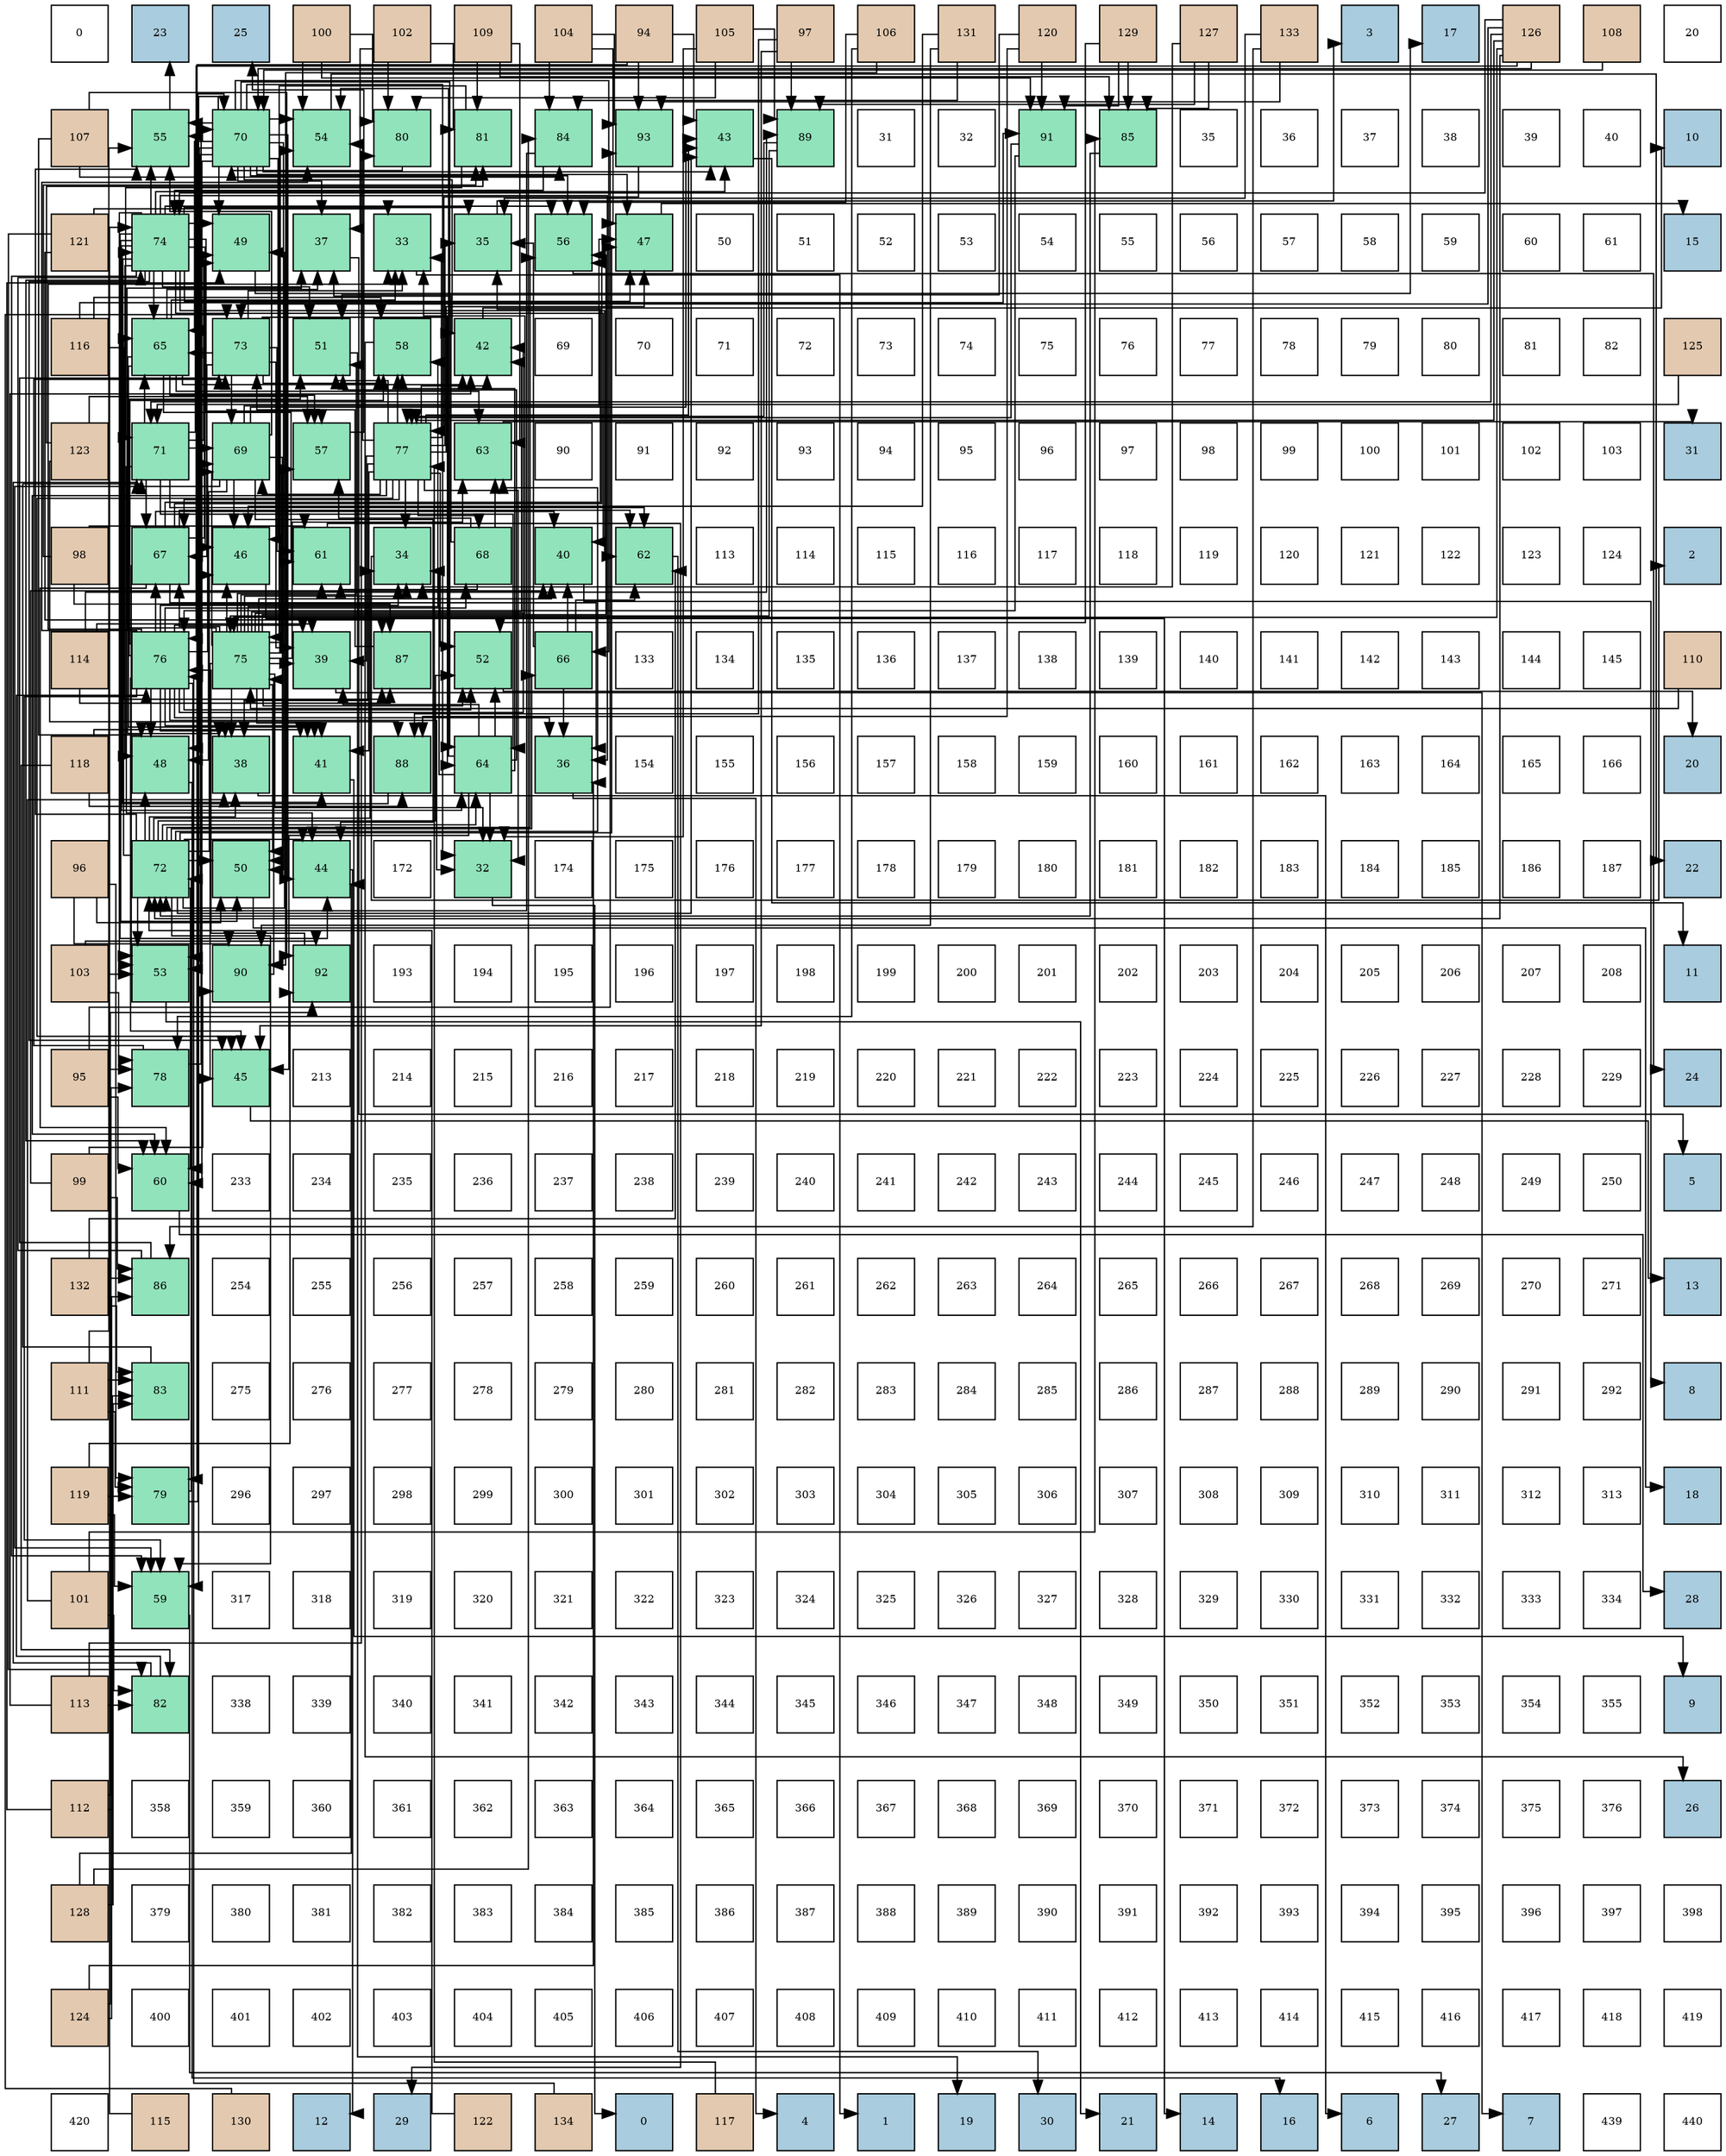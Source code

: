 digraph layout{
 rankdir=TB;
 splines=ortho;
 node [style=filled shape=square fixedsize=true width=0.6];
0[label="0", fontsize=8, fillcolor="#ffffff"];
1[label="23", fontsize=8, fillcolor="#a9ccde"];
2[label="25", fontsize=8, fillcolor="#a9ccde"];
3[label="100", fontsize=8, fillcolor="#e3c9af"];
4[label="102", fontsize=8, fillcolor="#e3c9af"];
5[label="109", fontsize=8, fillcolor="#e3c9af"];
6[label="104", fontsize=8, fillcolor="#e3c9af"];
7[label="94", fontsize=8, fillcolor="#e3c9af"];
8[label="105", fontsize=8, fillcolor="#e3c9af"];
9[label="97", fontsize=8, fillcolor="#e3c9af"];
10[label="106", fontsize=8, fillcolor="#e3c9af"];
11[label="131", fontsize=8, fillcolor="#e3c9af"];
12[label="120", fontsize=8, fillcolor="#e3c9af"];
13[label="129", fontsize=8, fillcolor="#e3c9af"];
14[label="127", fontsize=8, fillcolor="#e3c9af"];
15[label="133", fontsize=8, fillcolor="#e3c9af"];
16[label="3", fontsize=8, fillcolor="#a9ccde"];
17[label="17", fontsize=8, fillcolor="#a9ccde"];
18[label="126", fontsize=8, fillcolor="#e3c9af"];
19[label="108", fontsize=8, fillcolor="#e3c9af"];
20[label="20", fontsize=8, fillcolor="#ffffff"];
21[label="107", fontsize=8, fillcolor="#e3c9af"];
22[label="55", fontsize=8, fillcolor="#91e3bb"];
23[label="70", fontsize=8, fillcolor="#91e3bb"];
24[label="54", fontsize=8, fillcolor="#91e3bb"];
25[label="80", fontsize=8, fillcolor="#91e3bb"];
26[label="81", fontsize=8, fillcolor="#91e3bb"];
27[label="84", fontsize=8, fillcolor="#91e3bb"];
28[label="93", fontsize=8, fillcolor="#91e3bb"];
29[label="43", fontsize=8, fillcolor="#91e3bb"];
30[label="89", fontsize=8, fillcolor="#91e3bb"];
31[label="31", fontsize=8, fillcolor="#ffffff"];
32[label="32", fontsize=8, fillcolor="#ffffff"];
33[label="91", fontsize=8, fillcolor="#91e3bb"];
34[label="85", fontsize=8, fillcolor="#91e3bb"];
35[label="35", fontsize=8, fillcolor="#ffffff"];
36[label="36", fontsize=8, fillcolor="#ffffff"];
37[label="37", fontsize=8, fillcolor="#ffffff"];
38[label="38", fontsize=8, fillcolor="#ffffff"];
39[label="39", fontsize=8, fillcolor="#ffffff"];
40[label="40", fontsize=8, fillcolor="#ffffff"];
41[label="10", fontsize=8, fillcolor="#a9ccde"];
42[label="121", fontsize=8, fillcolor="#e3c9af"];
43[label="74", fontsize=8, fillcolor="#91e3bb"];
44[label="49", fontsize=8, fillcolor="#91e3bb"];
45[label="37", fontsize=8, fillcolor="#91e3bb"];
46[label="33", fontsize=8, fillcolor="#91e3bb"];
47[label="35", fontsize=8, fillcolor="#91e3bb"];
48[label="56", fontsize=8, fillcolor="#91e3bb"];
49[label="47", fontsize=8, fillcolor="#91e3bb"];
50[label="50", fontsize=8, fillcolor="#ffffff"];
51[label="51", fontsize=8, fillcolor="#ffffff"];
52[label="52", fontsize=8, fillcolor="#ffffff"];
53[label="53", fontsize=8, fillcolor="#ffffff"];
54[label="54", fontsize=8, fillcolor="#ffffff"];
55[label="55", fontsize=8, fillcolor="#ffffff"];
56[label="56", fontsize=8, fillcolor="#ffffff"];
57[label="57", fontsize=8, fillcolor="#ffffff"];
58[label="58", fontsize=8, fillcolor="#ffffff"];
59[label="59", fontsize=8, fillcolor="#ffffff"];
60[label="60", fontsize=8, fillcolor="#ffffff"];
61[label="61", fontsize=8, fillcolor="#ffffff"];
62[label="15", fontsize=8, fillcolor="#a9ccde"];
63[label="116", fontsize=8, fillcolor="#e3c9af"];
64[label="65", fontsize=8, fillcolor="#91e3bb"];
65[label="73", fontsize=8, fillcolor="#91e3bb"];
66[label="51", fontsize=8, fillcolor="#91e3bb"];
67[label="58", fontsize=8, fillcolor="#91e3bb"];
68[label="42", fontsize=8, fillcolor="#91e3bb"];
69[label="69", fontsize=8, fillcolor="#ffffff"];
70[label="70", fontsize=8, fillcolor="#ffffff"];
71[label="71", fontsize=8, fillcolor="#ffffff"];
72[label="72", fontsize=8, fillcolor="#ffffff"];
73[label="73", fontsize=8, fillcolor="#ffffff"];
74[label="74", fontsize=8, fillcolor="#ffffff"];
75[label="75", fontsize=8, fillcolor="#ffffff"];
76[label="76", fontsize=8, fillcolor="#ffffff"];
77[label="77", fontsize=8, fillcolor="#ffffff"];
78[label="78", fontsize=8, fillcolor="#ffffff"];
79[label="79", fontsize=8, fillcolor="#ffffff"];
80[label="80", fontsize=8, fillcolor="#ffffff"];
81[label="81", fontsize=8, fillcolor="#ffffff"];
82[label="82", fontsize=8, fillcolor="#ffffff"];
83[label="125", fontsize=8, fillcolor="#e3c9af"];
84[label="123", fontsize=8, fillcolor="#e3c9af"];
85[label="71", fontsize=8, fillcolor="#91e3bb"];
86[label="69", fontsize=8, fillcolor="#91e3bb"];
87[label="57", fontsize=8, fillcolor="#91e3bb"];
88[label="77", fontsize=8, fillcolor="#91e3bb"];
89[label="63", fontsize=8, fillcolor="#91e3bb"];
90[label="90", fontsize=8, fillcolor="#ffffff"];
91[label="91", fontsize=8, fillcolor="#ffffff"];
92[label="92", fontsize=8, fillcolor="#ffffff"];
93[label="93", fontsize=8, fillcolor="#ffffff"];
94[label="94", fontsize=8, fillcolor="#ffffff"];
95[label="95", fontsize=8, fillcolor="#ffffff"];
96[label="96", fontsize=8, fillcolor="#ffffff"];
97[label="97", fontsize=8, fillcolor="#ffffff"];
98[label="98", fontsize=8, fillcolor="#ffffff"];
99[label="99", fontsize=8, fillcolor="#ffffff"];
100[label="100", fontsize=8, fillcolor="#ffffff"];
101[label="101", fontsize=8, fillcolor="#ffffff"];
102[label="102", fontsize=8, fillcolor="#ffffff"];
103[label="103", fontsize=8, fillcolor="#ffffff"];
104[label="31", fontsize=8, fillcolor="#a9ccde"];
105[label="98", fontsize=8, fillcolor="#e3c9af"];
106[label="67", fontsize=8, fillcolor="#91e3bb"];
107[label="46", fontsize=8, fillcolor="#91e3bb"];
108[label="61", fontsize=8, fillcolor="#91e3bb"];
109[label="34", fontsize=8, fillcolor="#91e3bb"];
110[label="68", fontsize=8, fillcolor="#91e3bb"];
111[label="40", fontsize=8, fillcolor="#91e3bb"];
112[label="62", fontsize=8, fillcolor="#91e3bb"];
113[label="113", fontsize=8, fillcolor="#ffffff"];
114[label="114", fontsize=8, fillcolor="#ffffff"];
115[label="115", fontsize=8, fillcolor="#ffffff"];
116[label="116", fontsize=8, fillcolor="#ffffff"];
117[label="117", fontsize=8, fillcolor="#ffffff"];
118[label="118", fontsize=8, fillcolor="#ffffff"];
119[label="119", fontsize=8, fillcolor="#ffffff"];
120[label="120", fontsize=8, fillcolor="#ffffff"];
121[label="121", fontsize=8, fillcolor="#ffffff"];
122[label="122", fontsize=8, fillcolor="#ffffff"];
123[label="123", fontsize=8, fillcolor="#ffffff"];
124[label="124", fontsize=8, fillcolor="#ffffff"];
125[label="2", fontsize=8, fillcolor="#a9ccde"];
126[label="114", fontsize=8, fillcolor="#e3c9af"];
127[label="76", fontsize=8, fillcolor="#91e3bb"];
128[label="75", fontsize=8, fillcolor="#91e3bb"];
129[label="39", fontsize=8, fillcolor="#91e3bb"];
130[label="87", fontsize=8, fillcolor="#91e3bb"];
131[label="52", fontsize=8, fillcolor="#91e3bb"];
132[label="66", fontsize=8, fillcolor="#91e3bb"];
133[label="133", fontsize=8, fillcolor="#ffffff"];
134[label="134", fontsize=8, fillcolor="#ffffff"];
135[label="135", fontsize=8, fillcolor="#ffffff"];
136[label="136", fontsize=8, fillcolor="#ffffff"];
137[label="137", fontsize=8, fillcolor="#ffffff"];
138[label="138", fontsize=8, fillcolor="#ffffff"];
139[label="139", fontsize=8, fillcolor="#ffffff"];
140[label="140", fontsize=8, fillcolor="#ffffff"];
141[label="141", fontsize=8, fillcolor="#ffffff"];
142[label="142", fontsize=8, fillcolor="#ffffff"];
143[label="143", fontsize=8, fillcolor="#ffffff"];
144[label="144", fontsize=8, fillcolor="#ffffff"];
145[label="145", fontsize=8, fillcolor="#ffffff"];
146[label="110", fontsize=8, fillcolor="#e3c9af"];
147[label="118", fontsize=8, fillcolor="#e3c9af"];
148[label="48", fontsize=8, fillcolor="#91e3bb"];
149[label="38", fontsize=8, fillcolor="#91e3bb"];
150[label="41", fontsize=8, fillcolor="#91e3bb"];
151[label="88", fontsize=8, fillcolor="#91e3bb"];
152[label="64", fontsize=8, fillcolor="#91e3bb"];
153[label="36", fontsize=8, fillcolor="#91e3bb"];
154[label="154", fontsize=8, fillcolor="#ffffff"];
155[label="155", fontsize=8, fillcolor="#ffffff"];
156[label="156", fontsize=8, fillcolor="#ffffff"];
157[label="157", fontsize=8, fillcolor="#ffffff"];
158[label="158", fontsize=8, fillcolor="#ffffff"];
159[label="159", fontsize=8, fillcolor="#ffffff"];
160[label="160", fontsize=8, fillcolor="#ffffff"];
161[label="161", fontsize=8, fillcolor="#ffffff"];
162[label="162", fontsize=8, fillcolor="#ffffff"];
163[label="163", fontsize=8, fillcolor="#ffffff"];
164[label="164", fontsize=8, fillcolor="#ffffff"];
165[label="165", fontsize=8, fillcolor="#ffffff"];
166[label="166", fontsize=8, fillcolor="#ffffff"];
167[label="20", fontsize=8, fillcolor="#a9ccde"];
168[label="96", fontsize=8, fillcolor="#e3c9af"];
169[label="72", fontsize=8, fillcolor="#91e3bb"];
170[label="50", fontsize=8, fillcolor="#91e3bb"];
171[label="44", fontsize=8, fillcolor="#91e3bb"];
172[label="172", fontsize=8, fillcolor="#ffffff"];
173[label="32", fontsize=8, fillcolor="#91e3bb"];
174[label="174", fontsize=8, fillcolor="#ffffff"];
175[label="175", fontsize=8, fillcolor="#ffffff"];
176[label="176", fontsize=8, fillcolor="#ffffff"];
177[label="177", fontsize=8, fillcolor="#ffffff"];
178[label="178", fontsize=8, fillcolor="#ffffff"];
179[label="179", fontsize=8, fillcolor="#ffffff"];
180[label="180", fontsize=8, fillcolor="#ffffff"];
181[label="181", fontsize=8, fillcolor="#ffffff"];
182[label="182", fontsize=8, fillcolor="#ffffff"];
183[label="183", fontsize=8, fillcolor="#ffffff"];
184[label="184", fontsize=8, fillcolor="#ffffff"];
185[label="185", fontsize=8, fillcolor="#ffffff"];
186[label="186", fontsize=8, fillcolor="#ffffff"];
187[label="187", fontsize=8, fillcolor="#ffffff"];
188[label="22", fontsize=8, fillcolor="#a9ccde"];
189[label="103", fontsize=8, fillcolor="#e3c9af"];
190[label="53", fontsize=8, fillcolor="#91e3bb"];
191[label="90", fontsize=8, fillcolor="#91e3bb"];
192[label="92", fontsize=8, fillcolor="#91e3bb"];
193[label="193", fontsize=8, fillcolor="#ffffff"];
194[label="194", fontsize=8, fillcolor="#ffffff"];
195[label="195", fontsize=8, fillcolor="#ffffff"];
196[label="196", fontsize=8, fillcolor="#ffffff"];
197[label="197", fontsize=8, fillcolor="#ffffff"];
198[label="198", fontsize=8, fillcolor="#ffffff"];
199[label="199", fontsize=8, fillcolor="#ffffff"];
200[label="200", fontsize=8, fillcolor="#ffffff"];
201[label="201", fontsize=8, fillcolor="#ffffff"];
202[label="202", fontsize=8, fillcolor="#ffffff"];
203[label="203", fontsize=8, fillcolor="#ffffff"];
204[label="204", fontsize=8, fillcolor="#ffffff"];
205[label="205", fontsize=8, fillcolor="#ffffff"];
206[label="206", fontsize=8, fillcolor="#ffffff"];
207[label="207", fontsize=8, fillcolor="#ffffff"];
208[label="208", fontsize=8, fillcolor="#ffffff"];
209[label="11", fontsize=8, fillcolor="#a9ccde"];
210[label="95", fontsize=8, fillcolor="#e3c9af"];
211[label="78", fontsize=8, fillcolor="#91e3bb"];
212[label="45", fontsize=8, fillcolor="#91e3bb"];
213[label="213", fontsize=8, fillcolor="#ffffff"];
214[label="214", fontsize=8, fillcolor="#ffffff"];
215[label="215", fontsize=8, fillcolor="#ffffff"];
216[label="216", fontsize=8, fillcolor="#ffffff"];
217[label="217", fontsize=8, fillcolor="#ffffff"];
218[label="218", fontsize=8, fillcolor="#ffffff"];
219[label="219", fontsize=8, fillcolor="#ffffff"];
220[label="220", fontsize=8, fillcolor="#ffffff"];
221[label="221", fontsize=8, fillcolor="#ffffff"];
222[label="222", fontsize=8, fillcolor="#ffffff"];
223[label="223", fontsize=8, fillcolor="#ffffff"];
224[label="224", fontsize=8, fillcolor="#ffffff"];
225[label="225", fontsize=8, fillcolor="#ffffff"];
226[label="226", fontsize=8, fillcolor="#ffffff"];
227[label="227", fontsize=8, fillcolor="#ffffff"];
228[label="228", fontsize=8, fillcolor="#ffffff"];
229[label="229", fontsize=8, fillcolor="#ffffff"];
230[label="24", fontsize=8, fillcolor="#a9ccde"];
231[label="99", fontsize=8, fillcolor="#e3c9af"];
232[label="60", fontsize=8, fillcolor="#91e3bb"];
233[label="233", fontsize=8, fillcolor="#ffffff"];
234[label="234", fontsize=8, fillcolor="#ffffff"];
235[label="235", fontsize=8, fillcolor="#ffffff"];
236[label="236", fontsize=8, fillcolor="#ffffff"];
237[label="237", fontsize=8, fillcolor="#ffffff"];
238[label="238", fontsize=8, fillcolor="#ffffff"];
239[label="239", fontsize=8, fillcolor="#ffffff"];
240[label="240", fontsize=8, fillcolor="#ffffff"];
241[label="241", fontsize=8, fillcolor="#ffffff"];
242[label="242", fontsize=8, fillcolor="#ffffff"];
243[label="243", fontsize=8, fillcolor="#ffffff"];
244[label="244", fontsize=8, fillcolor="#ffffff"];
245[label="245", fontsize=8, fillcolor="#ffffff"];
246[label="246", fontsize=8, fillcolor="#ffffff"];
247[label="247", fontsize=8, fillcolor="#ffffff"];
248[label="248", fontsize=8, fillcolor="#ffffff"];
249[label="249", fontsize=8, fillcolor="#ffffff"];
250[label="250", fontsize=8, fillcolor="#ffffff"];
251[label="5", fontsize=8, fillcolor="#a9ccde"];
252[label="132", fontsize=8, fillcolor="#e3c9af"];
253[label="86", fontsize=8, fillcolor="#91e3bb"];
254[label="254", fontsize=8, fillcolor="#ffffff"];
255[label="255", fontsize=8, fillcolor="#ffffff"];
256[label="256", fontsize=8, fillcolor="#ffffff"];
257[label="257", fontsize=8, fillcolor="#ffffff"];
258[label="258", fontsize=8, fillcolor="#ffffff"];
259[label="259", fontsize=8, fillcolor="#ffffff"];
260[label="260", fontsize=8, fillcolor="#ffffff"];
261[label="261", fontsize=8, fillcolor="#ffffff"];
262[label="262", fontsize=8, fillcolor="#ffffff"];
263[label="263", fontsize=8, fillcolor="#ffffff"];
264[label="264", fontsize=8, fillcolor="#ffffff"];
265[label="265", fontsize=8, fillcolor="#ffffff"];
266[label="266", fontsize=8, fillcolor="#ffffff"];
267[label="267", fontsize=8, fillcolor="#ffffff"];
268[label="268", fontsize=8, fillcolor="#ffffff"];
269[label="269", fontsize=8, fillcolor="#ffffff"];
270[label="270", fontsize=8, fillcolor="#ffffff"];
271[label="271", fontsize=8, fillcolor="#ffffff"];
272[label="13", fontsize=8, fillcolor="#a9ccde"];
273[label="111", fontsize=8, fillcolor="#e3c9af"];
274[label="83", fontsize=8, fillcolor="#91e3bb"];
275[label="275", fontsize=8, fillcolor="#ffffff"];
276[label="276", fontsize=8, fillcolor="#ffffff"];
277[label="277", fontsize=8, fillcolor="#ffffff"];
278[label="278", fontsize=8, fillcolor="#ffffff"];
279[label="279", fontsize=8, fillcolor="#ffffff"];
280[label="280", fontsize=8, fillcolor="#ffffff"];
281[label="281", fontsize=8, fillcolor="#ffffff"];
282[label="282", fontsize=8, fillcolor="#ffffff"];
283[label="283", fontsize=8, fillcolor="#ffffff"];
284[label="284", fontsize=8, fillcolor="#ffffff"];
285[label="285", fontsize=8, fillcolor="#ffffff"];
286[label="286", fontsize=8, fillcolor="#ffffff"];
287[label="287", fontsize=8, fillcolor="#ffffff"];
288[label="288", fontsize=8, fillcolor="#ffffff"];
289[label="289", fontsize=8, fillcolor="#ffffff"];
290[label="290", fontsize=8, fillcolor="#ffffff"];
291[label="291", fontsize=8, fillcolor="#ffffff"];
292[label="292", fontsize=8, fillcolor="#ffffff"];
293[label="8", fontsize=8, fillcolor="#a9ccde"];
294[label="119", fontsize=8, fillcolor="#e3c9af"];
295[label="79", fontsize=8, fillcolor="#91e3bb"];
296[label="296", fontsize=8, fillcolor="#ffffff"];
297[label="297", fontsize=8, fillcolor="#ffffff"];
298[label="298", fontsize=8, fillcolor="#ffffff"];
299[label="299", fontsize=8, fillcolor="#ffffff"];
300[label="300", fontsize=8, fillcolor="#ffffff"];
301[label="301", fontsize=8, fillcolor="#ffffff"];
302[label="302", fontsize=8, fillcolor="#ffffff"];
303[label="303", fontsize=8, fillcolor="#ffffff"];
304[label="304", fontsize=8, fillcolor="#ffffff"];
305[label="305", fontsize=8, fillcolor="#ffffff"];
306[label="306", fontsize=8, fillcolor="#ffffff"];
307[label="307", fontsize=8, fillcolor="#ffffff"];
308[label="308", fontsize=8, fillcolor="#ffffff"];
309[label="309", fontsize=8, fillcolor="#ffffff"];
310[label="310", fontsize=8, fillcolor="#ffffff"];
311[label="311", fontsize=8, fillcolor="#ffffff"];
312[label="312", fontsize=8, fillcolor="#ffffff"];
313[label="313", fontsize=8, fillcolor="#ffffff"];
314[label="18", fontsize=8, fillcolor="#a9ccde"];
315[label="101", fontsize=8, fillcolor="#e3c9af"];
316[label="59", fontsize=8, fillcolor="#91e3bb"];
317[label="317", fontsize=8, fillcolor="#ffffff"];
318[label="318", fontsize=8, fillcolor="#ffffff"];
319[label="319", fontsize=8, fillcolor="#ffffff"];
320[label="320", fontsize=8, fillcolor="#ffffff"];
321[label="321", fontsize=8, fillcolor="#ffffff"];
322[label="322", fontsize=8, fillcolor="#ffffff"];
323[label="323", fontsize=8, fillcolor="#ffffff"];
324[label="324", fontsize=8, fillcolor="#ffffff"];
325[label="325", fontsize=8, fillcolor="#ffffff"];
326[label="326", fontsize=8, fillcolor="#ffffff"];
327[label="327", fontsize=8, fillcolor="#ffffff"];
328[label="328", fontsize=8, fillcolor="#ffffff"];
329[label="329", fontsize=8, fillcolor="#ffffff"];
330[label="330", fontsize=8, fillcolor="#ffffff"];
331[label="331", fontsize=8, fillcolor="#ffffff"];
332[label="332", fontsize=8, fillcolor="#ffffff"];
333[label="333", fontsize=8, fillcolor="#ffffff"];
334[label="334", fontsize=8, fillcolor="#ffffff"];
335[label="28", fontsize=8, fillcolor="#a9ccde"];
336[label="113", fontsize=8, fillcolor="#e3c9af"];
337[label="82", fontsize=8, fillcolor="#91e3bb"];
338[label="338", fontsize=8, fillcolor="#ffffff"];
339[label="339", fontsize=8, fillcolor="#ffffff"];
340[label="340", fontsize=8, fillcolor="#ffffff"];
341[label="341", fontsize=8, fillcolor="#ffffff"];
342[label="342", fontsize=8, fillcolor="#ffffff"];
343[label="343", fontsize=8, fillcolor="#ffffff"];
344[label="344", fontsize=8, fillcolor="#ffffff"];
345[label="345", fontsize=8, fillcolor="#ffffff"];
346[label="346", fontsize=8, fillcolor="#ffffff"];
347[label="347", fontsize=8, fillcolor="#ffffff"];
348[label="348", fontsize=8, fillcolor="#ffffff"];
349[label="349", fontsize=8, fillcolor="#ffffff"];
350[label="350", fontsize=8, fillcolor="#ffffff"];
351[label="351", fontsize=8, fillcolor="#ffffff"];
352[label="352", fontsize=8, fillcolor="#ffffff"];
353[label="353", fontsize=8, fillcolor="#ffffff"];
354[label="354", fontsize=8, fillcolor="#ffffff"];
355[label="355", fontsize=8, fillcolor="#ffffff"];
356[label="9", fontsize=8, fillcolor="#a9ccde"];
357[label="112", fontsize=8, fillcolor="#e3c9af"];
358[label="358", fontsize=8, fillcolor="#ffffff"];
359[label="359", fontsize=8, fillcolor="#ffffff"];
360[label="360", fontsize=8, fillcolor="#ffffff"];
361[label="361", fontsize=8, fillcolor="#ffffff"];
362[label="362", fontsize=8, fillcolor="#ffffff"];
363[label="363", fontsize=8, fillcolor="#ffffff"];
364[label="364", fontsize=8, fillcolor="#ffffff"];
365[label="365", fontsize=8, fillcolor="#ffffff"];
366[label="366", fontsize=8, fillcolor="#ffffff"];
367[label="367", fontsize=8, fillcolor="#ffffff"];
368[label="368", fontsize=8, fillcolor="#ffffff"];
369[label="369", fontsize=8, fillcolor="#ffffff"];
370[label="370", fontsize=8, fillcolor="#ffffff"];
371[label="371", fontsize=8, fillcolor="#ffffff"];
372[label="372", fontsize=8, fillcolor="#ffffff"];
373[label="373", fontsize=8, fillcolor="#ffffff"];
374[label="374", fontsize=8, fillcolor="#ffffff"];
375[label="375", fontsize=8, fillcolor="#ffffff"];
376[label="376", fontsize=8, fillcolor="#ffffff"];
377[label="26", fontsize=8, fillcolor="#a9ccde"];
378[label="128", fontsize=8, fillcolor="#e3c9af"];
379[label="379", fontsize=8, fillcolor="#ffffff"];
380[label="380", fontsize=8, fillcolor="#ffffff"];
381[label="381", fontsize=8, fillcolor="#ffffff"];
382[label="382", fontsize=8, fillcolor="#ffffff"];
383[label="383", fontsize=8, fillcolor="#ffffff"];
384[label="384", fontsize=8, fillcolor="#ffffff"];
385[label="385", fontsize=8, fillcolor="#ffffff"];
386[label="386", fontsize=8, fillcolor="#ffffff"];
387[label="387", fontsize=8, fillcolor="#ffffff"];
388[label="388", fontsize=8, fillcolor="#ffffff"];
389[label="389", fontsize=8, fillcolor="#ffffff"];
390[label="390", fontsize=8, fillcolor="#ffffff"];
391[label="391", fontsize=8, fillcolor="#ffffff"];
392[label="392", fontsize=8, fillcolor="#ffffff"];
393[label="393", fontsize=8, fillcolor="#ffffff"];
394[label="394", fontsize=8, fillcolor="#ffffff"];
395[label="395", fontsize=8, fillcolor="#ffffff"];
396[label="396", fontsize=8, fillcolor="#ffffff"];
397[label="397", fontsize=8, fillcolor="#ffffff"];
398[label="398", fontsize=8, fillcolor="#ffffff"];
399[label="124", fontsize=8, fillcolor="#e3c9af"];
400[label="400", fontsize=8, fillcolor="#ffffff"];
401[label="401", fontsize=8, fillcolor="#ffffff"];
402[label="402", fontsize=8, fillcolor="#ffffff"];
403[label="403", fontsize=8, fillcolor="#ffffff"];
404[label="404", fontsize=8, fillcolor="#ffffff"];
405[label="405", fontsize=8, fillcolor="#ffffff"];
406[label="406", fontsize=8, fillcolor="#ffffff"];
407[label="407", fontsize=8, fillcolor="#ffffff"];
408[label="408", fontsize=8, fillcolor="#ffffff"];
409[label="409", fontsize=8, fillcolor="#ffffff"];
410[label="410", fontsize=8, fillcolor="#ffffff"];
411[label="411", fontsize=8, fillcolor="#ffffff"];
412[label="412", fontsize=8, fillcolor="#ffffff"];
413[label="413", fontsize=8, fillcolor="#ffffff"];
414[label="414", fontsize=8, fillcolor="#ffffff"];
415[label="415", fontsize=8, fillcolor="#ffffff"];
416[label="416", fontsize=8, fillcolor="#ffffff"];
417[label="417", fontsize=8, fillcolor="#ffffff"];
418[label="418", fontsize=8, fillcolor="#ffffff"];
419[label="419", fontsize=8, fillcolor="#ffffff"];
420[label="420", fontsize=8, fillcolor="#ffffff"];
421[label="115", fontsize=8, fillcolor="#e3c9af"];
422[label="130", fontsize=8, fillcolor="#e3c9af"];
423[label="12", fontsize=8, fillcolor="#a9ccde"];
424[label="29", fontsize=8, fillcolor="#a9ccde"];
425[label="122", fontsize=8, fillcolor="#e3c9af"];
426[label="134", fontsize=8, fillcolor="#e3c9af"];
427[label="0", fontsize=8, fillcolor="#a9ccde"];
428[label="117", fontsize=8, fillcolor="#e3c9af"];
429[label="4", fontsize=8, fillcolor="#a9ccde"];
430[label="1", fontsize=8, fillcolor="#a9ccde"];
431[label="19", fontsize=8, fillcolor="#a9ccde"];
432[label="30", fontsize=8, fillcolor="#a9ccde"];
433[label="21", fontsize=8, fillcolor="#a9ccde"];
434[label="14", fontsize=8, fillcolor="#a9ccde"];
435[label="16", fontsize=8, fillcolor="#a9ccde"];
436[label="6", fontsize=8, fillcolor="#a9ccde"];
437[label="27", fontsize=8, fillcolor="#a9ccde"];
438[label="7", fontsize=8, fillcolor="#a9ccde"];
439[label="439", fontsize=8, fillcolor="#ffffff"];
440[label="440", fontsize=8, fillcolor="#ffffff"];
edge [constraint=false, style=vis];173 -> 427;
46 -> 430;
109 -> 125;
47 -> 16;
153 -> 429;
45 -> 251;
149 -> 436;
129 -> 438;
111 -> 293;
150 -> 356;
68 -> 41;
29 -> 209;
171 -> 423;
212 -> 272;
107 -> 434;
49 -> 62;
148 -> 435;
44 -> 17;
170 -> 314;
66 -> 431;
131 -> 167;
190 -> 433;
24 -> 188;
22 -> 1;
48 -> 230;
87 -> 2;
67 -> 377;
316 -> 437;
232 -> 335;
108 -> 424;
112 -> 432;
89 -> 104;
152 -> 173;
152 -> 109;
152 -> 129;
152 -> 212;
152 -> 66;
152 -> 131;
152 -> 24;
152 -> 67;
64 -> 46;
64 -> 45;
64 -> 149;
64 -> 150;
64 -> 68;
64 -> 87;
64 -> 108;
64 -> 89;
132 -> 47;
132 -> 153;
132 -> 111;
132 -> 112;
106 -> 47;
106 -> 153;
106 -> 111;
106 -> 44;
106 -> 190;
106 -> 48;
106 -> 232;
106 -> 112;
110 -> 45;
110 -> 87;
110 -> 108;
110 -> 89;
86 -> 29;
86 -> 171;
86 -> 107;
86 -> 49;
86 -> 148;
86 -> 170;
86 -> 22;
86 -> 316;
23 -> 173;
23 -> 45;
23 -> 68;
23 -> 29;
23 -> 171;
23 -> 107;
23 -> 49;
23 -> 148;
23 -> 44;
23 -> 170;
23 -> 190;
23 -> 24;
23 -> 22;
23 -> 48;
23 -> 316;
23 -> 232;
23 -> 152;
23 -> 64;
23 -> 132;
85 -> 171;
85 -> 44;
85 -> 22;
85 -> 112;
85 -> 152;
85 -> 64;
85 -> 106;
85 -> 86;
169 -> 109;
169 -> 149;
169 -> 29;
169 -> 171;
169 -> 107;
169 -> 49;
169 -> 148;
169 -> 44;
169 -> 170;
169 -> 131;
169 -> 190;
169 -> 22;
169 -> 48;
169 -> 316;
169 -> 232;
169 -> 89;
169 -> 152;
169 -> 64;
169 -> 132;
65 -> 46;
65 -> 129;
65 -> 67;
65 -> 108;
65 -> 152;
65 -> 64;
65 -> 106;
65 -> 86;
43 -> 47;
43 -> 153;
43 -> 111;
43 -> 150;
43 -> 29;
43 -> 171;
43 -> 212;
43 -> 107;
43 -> 49;
43 -> 148;
43 -> 44;
43 -> 170;
43 -> 66;
43 -> 190;
43 -> 22;
43 -> 48;
43 -> 87;
43 -> 316;
43 -> 232;
43 -> 112;
43 -> 152;
43 -> 64;
128 -> 173;
128 -> 46;
128 -> 109;
128 -> 45;
128 -> 149;
128 -> 129;
128 -> 111;
128 -> 150;
128 -> 68;
128 -> 212;
128 -> 107;
128 -> 170;
128 -> 66;
128 -> 131;
128 -> 24;
128 -> 48;
128 -> 87;
128 -> 67;
128 -> 108;
128 -> 89;
128 -> 106;
128 -> 86;
127 -> 173;
127 -> 46;
127 -> 109;
127 -> 153;
127 -> 149;
127 -> 129;
127 -> 150;
127 -> 68;
127 -> 212;
127 -> 148;
127 -> 66;
127 -> 131;
127 -> 190;
127 -> 24;
127 -> 67;
127 -> 316;
127 -> 106;
127 -> 110;
127 -> 86;
88 -> 173;
88 -> 46;
88 -> 109;
88 -> 47;
88 -> 149;
88 -> 129;
88 -> 150;
88 -> 68;
88 -> 29;
88 -> 212;
88 -> 49;
88 -> 66;
88 -> 131;
88 -> 24;
88 -> 67;
88 -> 232;
88 -> 106;
88 -> 110;
88 -> 86;
211 -> 23;
211 -> 65;
295 -> 23;
295 -> 169;
25 -> 23;
26 -> 85;
26 -> 128;
337 -> 85;
337 -> 127;
274 -> 85;
27 -> 169;
27 -> 43;
34 -> 169;
253 -> 65;
253 -> 43;
130 -> 65;
151 -> 43;
30 -> 128;
30 -> 88;
191 -> 128;
33 -> 127;
33 -> 88;
192 -> 127;
28 -> 88;
7 -> 29;
7 -> 295;
7 -> 28;
210 -> 232;
210 -> 211;
210 -> 28;
168 -> 170;
168 -> 295;
168 -> 191;
9 -> 212;
9 -> 151;
9 -> 30;
105 -> 108;
105 -> 26;
105 -> 130;
231 -> 111;
231 -> 253;
231 -> 191;
3 -> 24;
3 -> 25;
3 -> 33;
315 -> 149;
315 -> 337;
315 -> 34;
4 -> 45;
4 -> 25;
4 -> 26;
189 -> 190;
189 -> 211;
189 -> 192;
6 -> 49;
6 -> 27;
6 -> 28;
8 -> 173;
8 -> 25;
8 -> 30;
10 -> 48;
10 -> 211;
10 -> 191;
21 -> 148;
21 -> 27;
21 -> 192;
19 -> 23;
5 -> 89;
5 -> 26;
5 -> 34;
146 -> 128;
273 -> 22;
273 -> 295;
273 -> 274;
357 -> 44;
357 -> 211;
357 -> 274;
336 -> 68;
336 -> 25;
336 -> 337;
126 -> 129;
126 -> 130;
126 -> 30;
421 -> 43;
63 -> 67;
63 -> 130;
63 -> 33;
428 -> 88;
147 -> 150;
147 -> 337;
147 -> 151;
294 -> 316;
294 -> 295;
294 -> 192;
12 -> 66;
12 -> 151;
12 -> 33;
42 -> 46;
42 -> 337;
42 -> 130;
425 -> 169;
84 -> 87;
84 -> 26;
84 -> 151;
399 -> 153;
399 -> 253;
399 -> 192;
83 -> 85;
18 -> 23;
18 -> 85;
18 -> 169;
18 -> 65;
18 -> 43;
18 -> 128;
18 -> 127;
18 -> 88;
14 -> 109;
14 -> 34;
14 -> 30;
378 -> 171;
378 -> 274;
378 -> 27;
13 -> 131;
13 -> 34;
13 -> 33;
422 -> 65;
11 -> 107;
11 -> 27;
11 -> 191;
252 -> 112;
252 -> 274;
252 -> 253;
15 -> 47;
15 -> 253;
15 -> 28;
426 -> 127;
edge [constraint=true, style=invis];
0 -> 21 -> 42 -> 63 -> 84 -> 105 -> 126 -> 147 -> 168 -> 189 -> 210 -> 231 -> 252 -> 273 -> 294 -> 315 -> 336 -> 357 -> 378 -> 399 -> 420;
1 -> 22 -> 43 -> 64 -> 85 -> 106 -> 127 -> 148 -> 169 -> 190 -> 211 -> 232 -> 253 -> 274 -> 295 -> 316 -> 337 -> 358 -> 379 -> 400 -> 421;
2 -> 23 -> 44 -> 65 -> 86 -> 107 -> 128 -> 149 -> 170 -> 191 -> 212 -> 233 -> 254 -> 275 -> 296 -> 317 -> 338 -> 359 -> 380 -> 401 -> 422;
3 -> 24 -> 45 -> 66 -> 87 -> 108 -> 129 -> 150 -> 171 -> 192 -> 213 -> 234 -> 255 -> 276 -> 297 -> 318 -> 339 -> 360 -> 381 -> 402 -> 423;
4 -> 25 -> 46 -> 67 -> 88 -> 109 -> 130 -> 151 -> 172 -> 193 -> 214 -> 235 -> 256 -> 277 -> 298 -> 319 -> 340 -> 361 -> 382 -> 403 -> 424;
5 -> 26 -> 47 -> 68 -> 89 -> 110 -> 131 -> 152 -> 173 -> 194 -> 215 -> 236 -> 257 -> 278 -> 299 -> 320 -> 341 -> 362 -> 383 -> 404 -> 425;
6 -> 27 -> 48 -> 69 -> 90 -> 111 -> 132 -> 153 -> 174 -> 195 -> 216 -> 237 -> 258 -> 279 -> 300 -> 321 -> 342 -> 363 -> 384 -> 405 -> 426;
7 -> 28 -> 49 -> 70 -> 91 -> 112 -> 133 -> 154 -> 175 -> 196 -> 217 -> 238 -> 259 -> 280 -> 301 -> 322 -> 343 -> 364 -> 385 -> 406 -> 427;
8 -> 29 -> 50 -> 71 -> 92 -> 113 -> 134 -> 155 -> 176 -> 197 -> 218 -> 239 -> 260 -> 281 -> 302 -> 323 -> 344 -> 365 -> 386 -> 407 -> 428;
9 -> 30 -> 51 -> 72 -> 93 -> 114 -> 135 -> 156 -> 177 -> 198 -> 219 -> 240 -> 261 -> 282 -> 303 -> 324 -> 345 -> 366 -> 387 -> 408 -> 429;
10 -> 31 -> 52 -> 73 -> 94 -> 115 -> 136 -> 157 -> 178 -> 199 -> 220 -> 241 -> 262 -> 283 -> 304 -> 325 -> 346 -> 367 -> 388 -> 409 -> 430;
11 -> 32 -> 53 -> 74 -> 95 -> 116 -> 137 -> 158 -> 179 -> 200 -> 221 -> 242 -> 263 -> 284 -> 305 -> 326 -> 347 -> 368 -> 389 -> 410 -> 431;
12 -> 33 -> 54 -> 75 -> 96 -> 117 -> 138 -> 159 -> 180 -> 201 -> 222 -> 243 -> 264 -> 285 -> 306 -> 327 -> 348 -> 369 -> 390 -> 411 -> 432;
13 -> 34 -> 55 -> 76 -> 97 -> 118 -> 139 -> 160 -> 181 -> 202 -> 223 -> 244 -> 265 -> 286 -> 307 -> 328 -> 349 -> 370 -> 391 -> 412 -> 433;
14 -> 35 -> 56 -> 77 -> 98 -> 119 -> 140 -> 161 -> 182 -> 203 -> 224 -> 245 -> 266 -> 287 -> 308 -> 329 -> 350 -> 371 -> 392 -> 413 -> 434;
15 -> 36 -> 57 -> 78 -> 99 -> 120 -> 141 -> 162 -> 183 -> 204 -> 225 -> 246 -> 267 -> 288 -> 309 -> 330 -> 351 -> 372 -> 393 -> 414 -> 435;
16 -> 37 -> 58 -> 79 -> 100 -> 121 -> 142 -> 163 -> 184 -> 205 -> 226 -> 247 -> 268 -> 289 -> 310 -> 331 -> 352 -> 373 -> 394 -> 415 -> 436;
17 -> 38 -> 59 -> 80 -> 101 -> 122 -> 143 -> 164 -> 185 -> 206 -> 227 -> 248 -> 269 -> 290 -> 311 -> 332 -> 353 -> 374 -> 395 -> 416 -> 437;
18 -> 39 -> 60 -> 81 -> 102 -> 123 -> 144 -> 165 -> 186 -> 207 -> 228 -> 249 -> 270 -> 291 -> 312 -> 333 -> 354 -> 375 -> 396 -> 417 -> 438;
19 -> 40 -> 61 -> 82 -> 103 -> 124 -> 145 -> 166 -> 187 -> 208 -> 229 -> 250 -> 271 -> 292 -> 313 -> 334 -> 355 -> 376 -> 397 -> 418 -> 439;
20 -> 41 -> 62 -> 83 -> 104 -> 125 -> 146 -> 167 -> 188 -> 209 -> 230 -> 251 -> 272 -> 293 -> 314 -> 335 -> 356 -> 377 -> 398 -> 419 -> 440;
rank = same {0 -> 1 -> 2 -> 3 -> 4 -> 5 -> 6 -> 7 -> 8 -> 9 -> 10 -> 11 -> 12 -> 13 -> 14 -> 15 -> 16 -> 17 -> 18 -> 19 -> 20};
rank = same {21 -> 22 -> 23 -> 24 -> 25 -> 26 -> 27 -> 28 -> 29 -> 30 -> 31 -> 32 -> 33 -> 34 -> 35 -> 36 -> 37 -> 38 -> 39 -> 40 -> 41};
rank = same {42 -> 43 -> 44 -> 45 -> 46 -> 47 -> 48 -> 49 -> 50 -> 51 -> 52 -> 53 -> 54 -> 55 -> 56 -> 57 -> 58 -> 59 -> 60 -> 61 -> 62};
rank = same {63 -> 64 -> 65 -> 66 -> 67 -> 68 -> 69 -> 70 -> 71 -> 72 -> 73 -> 74 -> 75 -> 76 -> 77 -> 78 -> 79 -> 80 -> 81 -> 82 -> 83};
rank = same {84 -> 85 -> 86 -> 87 -> 88 -> 89 -> 90 -> 91 -> 92 -> 93 -> 94 -> 95 -> 96 -> 97 -> 98 -> 99 -> 100 -> 101 -> 102 -> 103 -> 104};
rank = same {105 -> 106 -> 107 -> 108 -> 109 -> 110 -> 111 -> 112 -> 113 -> 114 -> 115 -> 116 -> 117 -> 118 -> 119 -> 120 -> 121 -> 122 -> 123 -> 124 -> 125};
rank = same {126 -> 127 -> 128 -> 129 -> 130 -> 131 -> 132 -> 133 -> 134 -> 135 -> 136 -> 137 -> 138 -> 139 -> 140 -> 141 -> 142 -> 143 -> 144 -> 145 -> 146};
rank = same {147 -> 148 -> 149 -> 150 -> 151 -> 152 -> 153 -> 154 -> 155 -> 156 -> 157 -> 158 -> 159 -> 160 -> 161 -> 162 -> 163 -> 164 -> 165 -> 166 -> 167};
rank = same {168 -> 169 -> 170 -> 171 -> 172 -> 173 -> 174 -> 175 -> 176 -> 177 -> 178 -> 179 -> 180 -> 181 -> 182 -> 183 -> 184 -> 185 -> 186 -> 187 -> 188};
rank = same {189 -> 190 -> 191 -> 192 -> 193 -> 194 -> 195 -> 196 -> 197 -> 198 -> 199 -> 200 -> 201 -> 202 -> 203 -> 204 -> 205 -> 206 -> 207 -> 208 -> 209};
rank = same {210 -> 211 -> 212 -> 213 -> 214 -> 215 -> 216 -> 217 -> 218 -> 219 -> 220 -> 221 -> 222 -> 223 -> 224 -> 225 -> 226 -> 227 -> 228 -> 229 -> 230};
rank = same {231 -> 232 -> 233 -> 234 -> 235 -> 236 -> 237 -> 238 -> 239 -> 240 -> 241 -> 242 -> 243 -> 244 -> 245 -> 246 -> 247 -> 248 -> 249 -> 250 -> 251};
rank = same {252 -> 253 -> 254 -> 255 -> 256 -> 257 -> 258 -> 259 -> 260 -> 261 -> 262 -> 263 -> 264 -> 265 -> 266 -> 267 -> 268 -> 269 -> 270 -> 271 -> 272};
rank = same {273 -> 274 -> 275 -> 276 -> 277 -> 278 -> 279 -> 280 -> 281 -> 282 -> 283 -> 284 -> 285 -> 286 -> 287 -> 288 -> 289 -> 290 -> 291 -> 292 -> 293};
rank = same {294 -> 295 -> 296 -> 297 -> 298 -> 299 -> 300 -> 301 -> 302 -> 303 -> 304 -> 305 -> 306 -> 307 -> 308 -> 309 -> 310 -> 311 -> 312 -> 313 -> 314};
rank = same {315 -> 316 -> 317 -> 318 -> 319 -> 320 -> 321 -> 322 -> 323 -> 324 -> 325 -> 326 -> 327 -> 328 -> 329 -> 330 -> 331 -> 332 -> 333 -> 334 -> 335};
rank = same {336 -> 337 -> 338 -> 339 -> 340 -> 341 -> 342 -> 343 -> 344 -> 345 -> 346 -> 347 -> 348 -> 349 -> 350 -> 351 -> 352 -> 353 -> 354 -> 355 -> 356};
rank = same {357 -> 358 -> 359 -> 360 -> 361 -> 362 -> 363 -> 364 -> 365 -> 366 -> 367 -> 368 -> 369 -> 370 -> 371 -> 372 -> 373 -> 374 -> 375 -> 376 -> 377};
rank = same {378 -> 379 -> 380 -> 381 -> 382 -> 383 -> 384 -> 385 -> 386 -> 387 -> 388 -> 389 -> 390 -> 391 -> 392 -> 393 -> 394 -> 395 -> 396 -> 397 -> 398};
rank = same {399 -> 400 -> 401 -> 402 -> 403 -> 404 -> 405 -> 406 -> 407 -> 408 -> 409 -> 410 -> 411 -> 412 -> 413 -> 414 -> 415 -> 416 -> 417 -> 418 -> 419};
rank = same {420 -> 421 -> 422 -> 423 -> 424 -> 425 -> 426 -> 427 -> 428 -> 429 -> 430 -> 431 -> 432 -> 433 -> 434 -> 435 -> 436 -> 437 -> 438 -> 439 -> 440};
}